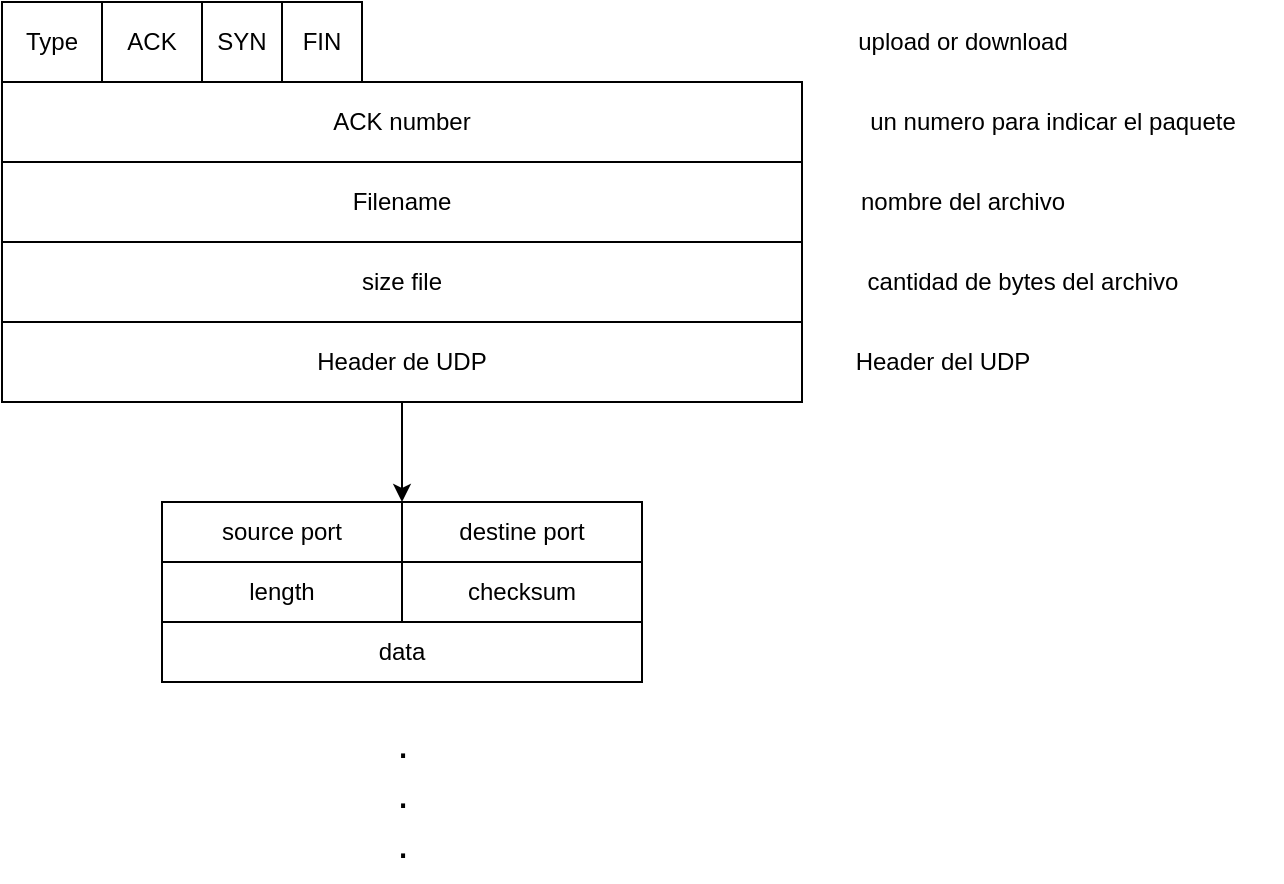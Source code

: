<mxfile version="28.1.2">
  <diagram name="Page-1" id="ugcFM9hPruxLYtTJf22b">
    <mxGraphModel dx="706" dy="347" grid="1" gridSize="10" guides="1" tooltips="1" connect="1" arrows="1" fold="1" page="1" pageScale="1" pageWidth="850" pageHeight="1100" math="0" shadow="0">
      <root>
        <mxCell id="0" />
        <mxCell id="1" parent="0" />
        <mxCell id="-lc79xcHFzIFe-3SOnGE-1" value="Filename" style="rounded=0;whiteSpace=wrap;html=1;" vertex="1" parent="1">
          <mxGeometry x="130" y="210" width="400" height="40" as="geometry" />
        </mxCell>
        <mxCell id="-lc79xcHFzIFe-3SOnGE-24" style="edgeStyle=orthogonalEdgeStyle;rounded=0;orthogonalLoop=1;jettySize=auto;html=1;entryX=0;entryY=0;entryDx=0;entryDy=0;" edge="1" parent="1" source="-lc79xcHFzIFe-3SOnGE-2" target="-lc79xcHFzIFe-3SOnGE-19">
          <mxGeometry relative="1" as="geometry" />
        </mxCell>
        <mxCell id="-lc79xcHFzIFe-3SOnGE-2" value="Header de UDP" style="rounded=0;whiteSpace=wrap;html=1;" vertex="1" parent="1">
          <mxGeometry x="130" y="290" width="400" height="40" as="geometry" />
        </mxCell>
        <mxCell id="-lc79xcHFzIFe-3SOnGE-5" value="ACK number" style="rounded=0;whiteSpace=wrap;html=1;" vertex="1" parent="1">
          <mxGeometry x="130" y="170" width="400" height="40" as="geometry" />
        </mxCell>
        <mxCell id="-lc79xcHFzIFe-3SOnGE-6" value="Type" style="rounded=0;whiteSpace=wrap;html=1;" vertex="1" parent="1">
          <mxGeometry x="130" y="130" width="50" height="40" as="geometry" />
        </mxCell>
        <mxCell id="-lc79xcHFzIFe-3SOnGE-7" value="upload or download" style="text;html=1;align=center;verticalAlign=middle;resizable=0;points=[];autosize=1;strokeColor=none;fillColor=none;" vertex="1" parent="1">
          <mxGeometry x="540" y="135" width="140" height="30" as="geometry" />
        </mxCell>
        <mxCell id="-lc79xcHFzIFe-3SOnGE-8" value="un numero para indicar el paquete" style="text;html=1;align=center;verticalAlign=middle;resizable=0;points=[];autosize=1;strokeColor=none;fillColor=none;" vertex="1" parent="1">
          <mxGeometry x="540" y="175" width="230" height="30" as="geometry" />
        </mxCell>
        <mxCell id="-lc79xcHFzIFe-3SOnGE-9" value="nombre del archivo" style="text;html=1;align=center;verticalAlign=middle;resizable=0;points=[];autosize=1;strokeColor=none;fillColor=none;" vertex="1" parent="1">
          <mxGeometry x="540" y="215" width="140" height="30" as="geometry" />
        </mxCell>
        <mxCell id="-lc79xcHFzIFe-3SOnGE-10" value="Header del UDP" style="text;html=1;align=center;verticalAlign=middle;resizable=0;points=[];autosize=1;strokeColor=none;fillColor=none;" vertex="1" parent="1">
          <mxGeometry x="540" y="295" width="120" height="30" as="geometry" />
        </mxCell>
        <mxCell id="-lc79xcHFzIFe-3SOnGE-11" value="size file" style="rounded=0;whiteSpace=wrap;html=1;" vertex="1" parent="1">
          <mxGeometry x="130" y="250" width="400" height="40" as="geometry" />
        </mxCell>
        <mxCell id="-lc79xcHFzIFe-3SOnGE-12" value="cantidad de bytes del archivo" style="text;html=1;align=center;verticalAlign=middle;resizable=0;points=[];autosize=1;strokeColor=none;fillColor=none;" vertex="1" parent="1">
          <mxGeometry x="540" y="255" width="200" height="30" as="geometry" />
        </mxCell>
        <mxCell id="-lc79xcHFzIFe-3SOnGE-13" value="ACK" style="rounded=0;whiteSpace=wrap;html=1;" vertex="1" parent="1">
          <mxGeometry x="180" y="130" width="50" height="40" as="geometry" />
        </mxCell>
        <mxCell id="-lc79xcHFzIFe-3SOnGE-14" value="SYN" style="rounded=0;whiteSpace=wrap;html=1;" vertex="1" parent="1">
          <mxGeometry x="230" y="130" width="40" height="40" as="geometry" />
        </mxCell>
        <mxCell id="-lc79xcHFzIFe-3SOnGE-15" value="FIN" style="rounded=0;whiteSpace=wrap;html=1;" vertex="1" parent="1">
          <mxGeometry x="270" y="130" width="40" height="40" as="geometry" />
        </mxCell>
        <mxCell id="-lc79xcHFzIFe-3SOnGE-18" value="source port" style="rounded=0;whiteSpace=wrap;html=1;" vertex="1" parent="1">
          <mxGeometry x="210" y="380" width="120" height="30" as="geometry" />
        </mxCell>
        <mxCell id="-lc79xcHFzIFe-3SOnGE-19" value="destine port" style="rounded=0;whiteSpace=wrap;html=1;" vertex="1" parent="1">
          <mxGeometry x="330" y="380" width="120" height="30" as="geometry" />
        </mxCell>
        <mxCell id="-lc79xcHFzIFe-3SOnGE-20" value="length" style="rounded=0;whiteSpace=wrap;html=1;" vertex="1" parent="1">
          <mxGeometry x="210" y="410" width="120" height="30" as="geometry" />
        </mxCell>
        <mxCell id="-lc79xcHFzIFe-3SOnGE-21" value="checksum" style="rounded=0;whiteSpace=wrap;html=1;" vertex="1" parent="1">
          <mxGeometry x="330" y="410" width="120" height="30" as="geometry" />
        </mxCell>
        <mxCell id="-lc79xcHFzIFe-3SOnGE-22" value="data" style="rounded=0;whiteSpace=wrap;html=1;" vertex="1" parent="1">
          <mxGeometry x="210" y="440" width="240" height="30" as="geometry" />
        </mxCell>
        <mxCell id="-lc79xcHFzIFe-3SOnGE-23" value=".&lt;br&gt;.&lt;br&gt;." style="text;html=1;align=center;verticalAlign=middle;resizable=0;points=[];autosize=1;strokeColor=none;fillColor=none;fontSize=21;" vertex="1" parent="1">
          <mxGeometry x="315" y="480" width="30" height="90" as="geometry" />
        </mxCell>
      </root>
    </mxGraphModel>
  </diagram>
</mxfile>
